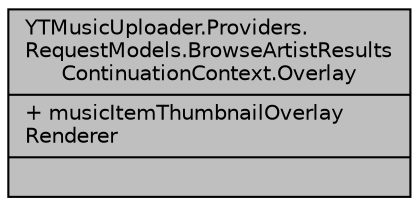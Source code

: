 digraph "YTMusicUploader.Providers.RequestModels.BrowseArtistResultsContinuationContext.Overlay"
{
 // LATEX_PDF_SIZE
  edge [fontname="Helvetica",fontsize="10",labelfontname="Helvetica",labelfontsize="10"];
  node [fontname="Helvetica",fontsize="10",shape=record];
  Node1 [label="{YTMusicUploader.Providers.\lRequestModels.BrowseArtistResults\lContinuationContext.Overlay\n|+ musicItemThumbnailOverlay\lRenderer\l|}",height=0.2,width=0.4,color="black", fillcolor="grey75", style="filled", fontcolor="black",tooltip=" "];
}
